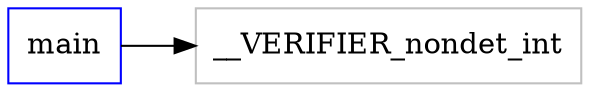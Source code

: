 digraph functioncalls {
rankdir=LR;

main [shape="box", color=blue];
__VERIFIER_nondet_int [shape="box", color=grey];
main -> __VERIFIER_nondet_int;
}
